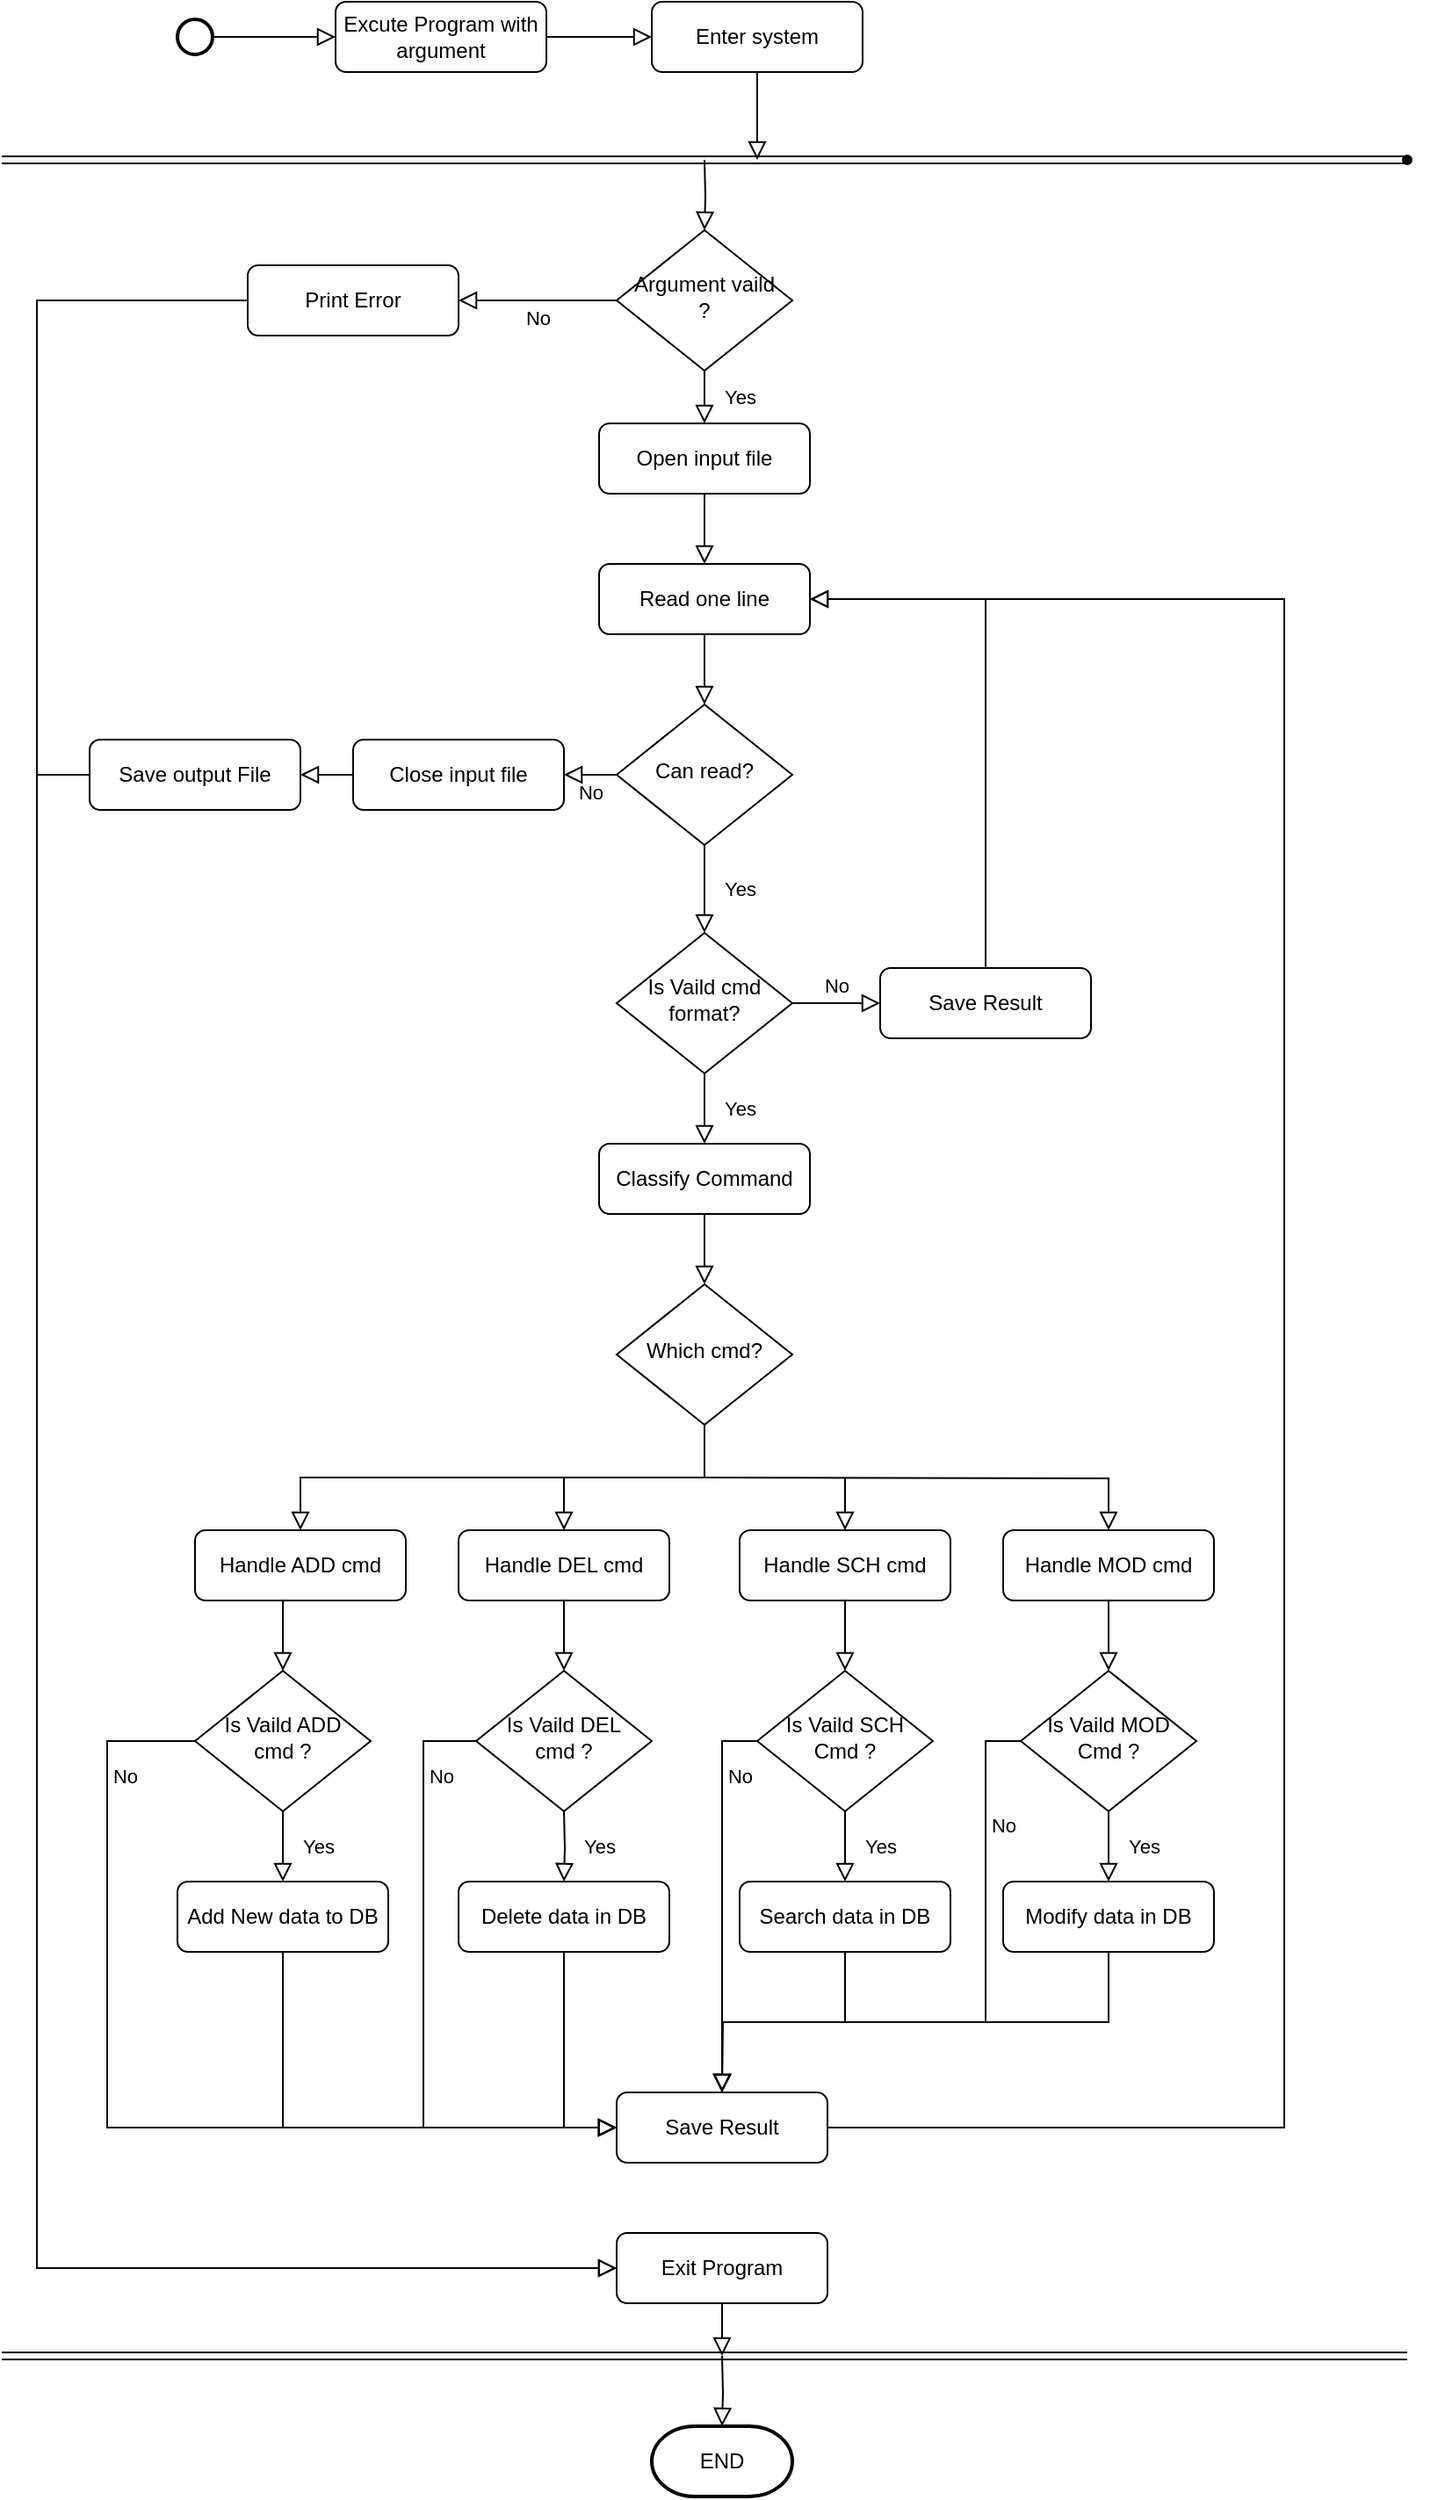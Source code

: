 <mxfile version="17.3.0" type="github">
  <diagram id="C5RBs43oDa-KdzZeNtuy" name="Page-1">
    <mxGraphModel dx="1803" dy="1917" grid="1" gridSize="10" guides="1" tooltips="1" connect="1" arrows="1" fold="1" page="1" pageScale="1" pageWidth="827" pageHeight="1169" math="0" shadow="0">
      <root>
        <mxCell id="WIyWlLk6GJQsqaUBKTNV-0" />
        <mxCell id="WIyWlLk6GJQsqaUBKTNV-1" parent="WIyWlLk6GJQsqaUBKTNV-0" />
        <mxCell id="WIyWlLk6GJQsqaUBKTNV-4" value="Yes" style="rounded=0;html=1;jettySize=auto;orthogonalLoop=1;fontSize=11;endArrow=block;endFill=0;endSize=8;strokeWidth=1;shadow=0;labelBackgroundColor=none;edgeStyle=orthogonalEdgeStyle;" parent="WIyWlLk6GJQsqaUBKTNV-1" source="WIyWlLk6GJQsqaUBKTNV-6" edge="1">
          <mxGeometry y="20" relative="1" as="geometry">
            <mxPoint as="offset" />
            <mxPoint x="240" y="360" as="targetPoint" />
          </mxGeometry>
        </mxCell>
        <mxCell id="WIyWlLk6GJQsqaUBKTNV-5" value="No" style="edgeStyle=orthogonalEdgeStyle;rounded=0;html=1;jettySize=auto;orthogonalLoop=1;fontSize=11;endArrow=block;endFill=0;endSize=8;strokeWidth=1;shadow=0;labelBackgroundColor=none;" parent="WIyWlLk6GJQsqaUBKTNV-1" source="WIyWlLk6GJQsqaUBKTNV-6" target="WIyWlLk6GJQsqaUBKTNV-7" edge="1">
          <mxGeometry y="10" relative="1" as="geometry">
            <mxPoint as="offset" />
          </mxGeometry>
        </mxCell>
        <mxCell id="WIyWlLk6GJQsqaUBKTNV-6" value="Is Vaild cmd format?" style="rhombus;whiteSpace=wrap;html=1;shadow=0;fontFamily=Helvetica;fontSize=12;align=center;strokeWidth=1;spacing=6;spacingTop=-4;" parent="WIyWlLk6GJQsqaUBKTNV-1" vertex="1">
          <mxGeometry x="190" y="240" width="100" height="80" as="geometry" />
        </mxCell>
        <mxCell id="WIyWlLk6GJQsqaUBKTNV-7" value="Save Result" style="rounded=1;whiteSpace=wrap;html=1;fontSize=12;glass=0;strokeWidth=1;shadow=0;" parent="WIyWlLk6GJQsqaUBKTNV-1" vertex="1">
          <mxGeometry x="340" y="260" width="120" height="40" as="geometry" />
        </mxCell>
        <mxCell id="WIyWlLk6GJQsqaUBKTNV-8" value="No" style="rounded=0;html=1;jettySize=auto;orthogonalLoop=1;fontSize=11;endArrow=block;endFill=0;endSize=8;strokeWidth=1;shadow=0;labelBackgroundColor=none;edgeStyle=orthogonalEdgeStyle;exitX=0;exitY=0.5;exitDx=0;exitDy=0;entryX=0.5;entryY=0;entryDx=0;entryDy=0;" parent="WIyWlLk6GJQsqaUBKTNV-1" source="dnEHYlF9RjigWC5uWO8a-21" target="dnEHYlF9RjigWC5uWO8a-64" edge="1">
          <mxGeometry x="-0.636" y="10" relative="1" as="geometry">
            <mxPoint as="offset" />
            <mxPoint x="620" y="1010" as="sourcePoint" />
            <mxPoint x="620" y="1070" as="targetPoint" />
          </mxGeometry>
        </mxCell>
        <mxCell id="dnEHYlF9RjigWC5uWO8a-2" value="Enter system" style="rounded=1;whiteSpace=wrap;html=1;fontSize=12;glass=0;strokeWidth=1;shadow=0;" parent="WIyWlLk6GJQsqaUBKTNV-1" vertex="1">
          <mxGeometry x="210" y="-290" width="120" height="40" as="geometry" />
        </mxCell>
        <mxCell id="dnEHYlF9RjigWC5uWO8a-3" value="" style="rounded=0;html=1;jettySize=auto;orthogonalLoop=1;fontSize=11;endArrow=block;endFill=0;endSize=8;strokeWidth=1;shadow=0;labelBackgroundColor=none;edgeStyle=orthogonalEdgeStyle;exitX=0.5;exitY=1;exitDx=0;exitDy=0;" parent="WIyWlLk6GJQsqaUBKTNV-1" source="dnEHYlF9RjigWC5uWO8a-2" edge="1">
          <mxGeometry relative="1" as="geometry">
            <mxPoint x="20" y="120" as="sourcePoint" />
            <mxPoint x="270" y="-200" as="targetPoint" />
          </mxGeometry>
        </mxCell>
        <mxCell id="dnEHYlF9RjigWC5uWO8a-5" value="" style="shape=link;html=1;rounded=0;" parent="WIyWlLk6GJQsqaUBKTNV-1" target="dnEHYlF9RjigWC5uWO8a-6" edge="1">
          <mxGeometry width="100" relative="1" as="geometry">
            <mxPoint x="-160" y="-200" as="sourcePoint" />
            <mxPoint x="640" y="-200" as="targetPoint" />
          </mxGeometry>
        </mxCell>
        <mxCell id="dnEHYlF9RjigWC5uWO8a-6" value="" style="shape=waypoint;sketch=0;fillStyle=solid;size=6;pointerEvents=1;points=[];fillColor=none;resizable=0;rotatable=0;perimeter=centerPerimeter;snapToPoint=1;" parent="WIyWlLk6GJQsqaUBKTNV-1" vertex="1">
          <mxGeometry x="620" y="-220" width="40" height="40" as="geometry" />
        </mxCell>
        <mxCell id="dnEHYlF9RjigWC5uWO8a-8" value="Excute Program with argument" style="rounded=1;whiteSpace=wrap;html=1;" parent="WIyWlLk6GJQsqaUBKTNV-1" vertex="1">
          <mxGeometry x="30" y="-290" width="120" height="40" as="geometry" />
        </mxCell>
        <mxCell id="dnEHYlF9RjigWC5uWO8a-9" value="" style="rounded=0;html=1;jettySize=auto;orthogonalLoop=1;fontSize=11;endArrow=block;endFill=0;endSize=8;strokeWidth=1;shadow=0;labelBackgroundColor=none;edgeStyle=orthogonalEdgeStyle;exitX=1;exitY=0.5;exitDx=0;exitDy=0;" parent="WIyWlLk6GJQsqaUBKTNV-1" source="dnEHYlF9RjigWC5uWO8a-8" target="dnEHYlF9RjigWC5uWO8a-2" edge="1">
          <mxGeometry relative="1" as="geometry">
            <mxPoint x="20" y="30" as="sourcePoint" />
            <mxPoint x="90" y="-200" as="targetPoint" />
          </mxGeometry>
        </mxCell>
        <mxCell id="dnEHYlF9RjigWC5uWO8a-12" value="" style="strokeWidth=2;html=1;shape=mxgraph.flowchart.start_2;whiteSpace=wrap;" parent="WIyWlLk6GJQsqaUBKTNV-1" vertex="1">
          <mxGeometry x="-60" y="-280" width="20" height="20" as="geometry" />
        </mxCell>
        <mxCell id="dnEHYlF9RjigWC5uWO8a-14" value="" style="rounded=0;html=1;jettySize=auto;orthogonalLoop=1;fontSize=11;endArrow=block;endFill=0;endSize=8;strokeWidth=1;shadow=0;labelBackgroundColor=none;edgeStyle=orthogonalEdgeStyle;exitX=1;exitY=0.5;exitDx=0;exitDy=0;exitPerimeter=0;entryX=0;entryY=0.5;entryDx=0;entryDy=0;" parent="WIyWlLk6GJQsqaUBKTNV-1" source="dnEHYlF9RjigWC5uWO8a-12" target="dnEHYlF9RjigWC5uWO8a-8" edge="1">
          <mxGeometry relative="1" as="geometry">
            <mxPoint x="20" y="30" as="sourcePoint" />
            <mxPoint x="20" y="80" as="targetPoint" />
          </mxGeometry>
        </mxCell>
        <mxCell id="dnEHYlF9RjigWC5uWO8a-20" value="Is Vaild DEL cmd ?" style="rhombus;whiteSpace=wrap;html=1;shadow=0;fontFamily=Helvetica;fontSize=12;align=center;strokeWidth=1;spacing=6;spacingTop=-4;" parent="WIyWlLk6GJQsqaUBKTNV-1" vertex="1">
          <mxGeometry x="110" y="660" width="100" height="80" as="geometry" />
        </mxCell>
        <mxCell id="dnEHYlF9RjigWC5uWO8a-21" value="Is Vaild SCH Cmd ?" style="rhombus;whiteSpace=wrap;html=1;shadow=0;fontFamily=Helvetica;fontSize=12;align=center;strokeWidth=1;spacing=6;spacingTop=-4;" parent="WIyWlLk6GJQsqaUBKTNV-1" vertex="1">
          <mxGeometry x="270" y="660" width="100" height="80" as="geometry" />
        </mxCell>
        <mxCell id="dnEHYlF9RjigWC5uWO8a-22" value="Classify Command" style="rounded=1;whiteSpace=wrap;html=1;fontSize=12;glass=0;strokeWidth=1;shadow=0;" parent="WIyWlLk6GJQsqaUBKTNV-1" vertex="1">
          <mxGeometry x="180" y="360" width="120" height="40" as="geometry" />
        </mxCell>
        <mxCell id="dnEHYlF9RjigWC5uWO8a-23" value="Is Vaild MOD Cmd ?" style="rhombus;whiteSpace=wrap;html=1;shadow=0;fontFamily=Helvetica;fontSize=12;align=center;strokeWidth=1;spacing=6;spacingTop=-4;" parent="WIyWlLk6GJQsqaUBKTNV-1" vertex="1">
          <mxGeometry x="420" y="660" width="100" height="80" as="geometry" />
        </mxCell>
        <mxCell id="dnEHYlF9RjigWC5uWO8a-25" value="Which cmd?" style="rhombus;whiteSpace=wrap;html=1;shadow=0;fontFamily=Helvetica;fontSize=12;align=center;strokeWidth=1;spacing=6;spacingTop=-4;" parent="WIyWlLk6GJQsqaUBKTNV-1" vertex="1">
          <mxGeometry x="190" y="440" width="100" height="80" as="geometry" />
        </mxCell>
        <mxCell id="dnEHYlF9RjigWC5uWO8a-26" value="" style="rounded=0;html=1;jettySize=auto;orthogonalLoop=1;fontSize=11;endArrow=block;endFill=0;endSize=8;strokeWidth=1;shadow=0;labelBackgroundColor=none;edgeStyle=orthogonalEdgeStyle;exitX=0.5;exitY=1;exitDx=0;exitDy=0;entryX=0.5;entryY=0;entryDx=0;entryDy=0;" parent="WIyWlLk6GJQsqaUBKTNV-1" source="dnEHYlF9RjigWC5uWO8a-22" target="dnEHYlF9RjigWC5uWO8a-25" edge="1">
          <mxGeometry relative="1" as="geometry">
            <mxPoint x="250" y="200" as="sourcePoint" />
            <mxPoint x="250" y="250" as="targetPoint" />
          </mxGeometry>
        </mxCell>
        <mxCell id="dnEHYlF9RjigWC5uWO8a-27" value="Handle ADD cmd" style="rounded=1;whiteSpace=wrap;html=1;fontSize=12;glass=0;strokeWidth=1;shadow=0;" parent="WIyWlLk6GJQsqaUBKTNV-1" vertex="1">
          <mxGeometry x="-50" y="580" width="120" height="40" as="geometry" />
        </mxCell>
        <mxCell id="dnEHYlF9RjigWC5uWO8a-28" value="Handle DEL cmd" style="rounded=1;whiteSpace=wrap;html=1;fontSize=12;glass=0;strokeWidth=1;shadow=0;" parent="WIyWlLk6GJQsqaUBKTNV-1" vertex="1">
          <mxGeometry x="100" y="580" width="120" height="40" as="geometry" />
        </mxCell>
        <mxCell id="dnEHYlF9RjigWC5uWO8a-29" value="Handle SCH cmd" style="rounded=1;whiteSpace=wrap;html=1;fontSize=12;glass=0;strokeWidth=1;shadow=0;" parent="WIyWlLk6GJQsqaUBKTNV-1" vertex="1">
          <mxGeometry x="260" y="580" width="120" height="40" as="geometry" />
        </mxCell>
        <mxCell id="dnEHYlF9RjigWC5uWO8a-30" value="Handle MOD cmd" style="rounded=1;whiteSpace=wrap;html=1;fontSize=12;glass=0;strokeWidth=1;shadow=0;" parent="WIyWlLk6GJQsqaUBKTNV-1" vertex="1">
          <mxGeometry x="410" y="580" width="120" height="40" as="geometry" />
        </mxCell>
        <mxCell id="dnEHYlF9RjigWC5uWO8a-32" value="" style="rounded=0;html=1;jettySize=auto;orthogonalLoop=1;fontSize=11;endArrow=block;endFill=0;endSize=8;strokeWidth=1;shadow=0;labelBackgroundColor=none;edgeStyle=orthogonalEdgeStyle;entryX=0.5;entryY=0;entryDx=0;entryDy=0;exitX=0.5;exitY=1;exitDx=0;exitDy=0;" parent="WIyWlLk6GJQsqaUBKTNV-1" source="dnEHYlF9RjigWC5uWO8a-25" target="dnEHYlF9RjigWC5uWO8a-27" edge="1">
          <mxGeometry relative="1" as="geometry">
            <mxPoint x="240" y="540" as="sourcePoint" />
            <mxPoint x="250" y="450" as="targetPoint" />
          </mxGeometry>
        </mxCell>
        <mxCell id="dnEHYlF9RjigWC5uWO8a-33" value="" style="rounded=0;html=1;jettySize=auto;orthogonalLoop=1;fontSize=11;endArrow=block;endFill=0;endSize=8;strokeWidth=1;shadow=0;labelBackgroundColor=none;edgeStyle=orthogonalEdgeStyle;entryX=0.5;entryY=0;entryDx=0;entryDy=0;" parent="WIyWlLk6GJQsqaUBKTNV-1" target="dnEHYlF9RjigWC5uWO8a-28" edge="1">
          <mxGeometry relative="1" as="geometry">
            <mxPoint x="160" y="550" as="sourcePoint" />
            <mxPoint x="250" y="450" as="targetPoint" />
          </mxGeometry>
        </mxCell>
        <mxCell id="dnEHYlF9RjigWC5uWO8a-34" value="" style="rounded=0;html=1;jettySize=auto;orthogonalLoop=1;fontSize=11;endArrow=block;endFill=0;endSize=8;strokeWidth=1;shadow=0;labelBackgroundColor=none;edgeStyle=orthogonalEdgeStyle;entryX=0.5;entryY=0;entryDx=0;entryDy=0;" parent="WIyWlLk6GJQsqaUBKTNV-1" target="dnEHYlF9RjigWC5uWO8a-30" edge="1">
          <mxGeometry relative="1" as="geometry">
            <mxPoint x="240" y="550" as="sourcePoint" />
            <mxPoint x="480" y="520" as="targetPoint" />
          </mxGeometry>
        </mxCell>
        <mxCell id="dnEHYlF9RjigWC5uWO8a-35" value="" style="rounded=0;html=1;jettySize=auto;orthogonalLoop=1;fontSize=11;endArrow=block;endFill=0;endSize=8;strokeWidth=1;shadow=0;labelBackgroundColor=none;edgeStyle=orthogonalEdgeStyle;entryX=0.5;entryY=0;entryDx=0;entryDy=0;" parent="WIyWlLk6GJQsqaUBKTNV-1" target="dnEHYlF9RjigWC5uWO8a-29" edge="1">
          <mxGeometry relative="1" as="geometry">
            <mxPoint x="320" y="550" as="sourcePoint" />
            <mxPoint x="250" y="450" as="targetPoint" />
          </mxGeometry>
        </mxCell>
        <mxCell id="dnEHYlF9RjigWC5uWO8a-36" value="Add New data to DB" style="rounded=1;whiteSpace=wrap;html=1;fontSize=12;glass=0;strokeWidth=1;shadow=0;" parent="WIyWlLk6GJQsqaUBKTNV-1" vertex="1">
          <mxGeometry x="-60" y="780" width="120" height="40" as="geometry" />
        </mxCell>
        <mxCell id="dnEHYlF9RjigWC5uWO8a-38" value="Is Vaild ADD cmd ?" style="rhombus;whiteSpace=wrap;html=1;shadow=0;fontFamily=Helvetica;fontSize=12;align=center;strokeWidth=1;spacing=6;spacingTop=-4;" parent="WIyWlLk6GJQsqaUBKTNV-1" vertex="1">
          <mxGeometry x="-50" y="660" width="100" height="80" as="geometry" />
        </mxCell>
        <mxCell id="dnEHYlF9RjigWC5uWO8a-39" value="Yes" style="rounded=0;html=1;jettySize=auto;orthogonalLoop=1;fontSize=11;endArrow=block;endFill=0;endSize=8;strokeWidth=1;shadow=0;labelBackgroundColor=none;edgeStyle=orthogonalEdgeStyle;exitX=0.5;exitY=1;exitDx=0;exitDy=0;entryX=0.5;entryY=0;entryDx=0;entryDy=0;" parent="WIyWlLk6GJQsqaUBKTNV-1" source="dnEHYlF9RjigWC5uWO8a-38" target="dnEHYlF9RjigWC5uWO8a-36" edge="1">
          <mxGeometry y="20" relative="1" as="geometry">
            <mxPoint as="offset" />
            <mxPoint x="250" y="330" as="sourcePoint" />
            <mxPoint y="770" as="targetPoint" />
          </mxGeometry>
        </mxCell>
        <mxCell id="dnEHYlF9RjigWC5uWO8a-42" value="Argument vaild ?" style="rhombus;whiteSpace=wrap;html=1;shadow=0;fontFamily=Helvetica;fontSize=12;align=center;strokeWidth=1;spacing=6;spacingTop=-4;" parent="WIyWlLk6GJQsqaUBKTNV-1" vertex="1">
          <mxGeometry x="190" y="-160" width="100" height="80" as="geometry" />
        </mxCell>
        <mxCell id="dnEHYlF9RjigWC5uWO8a-43" value="" style="shape=link;html=1;rounded=0;" parent="WIyWlLk6GJQsqaUBKTNV-1" edge="1">
          <mxGeometry width="100" relative="1" as="geometry">
            <mxPoint x="-160" y="1050" as="sourcePoint" />
            <mxPoint x="640" y="1050" as="targetPoint" />
          </mxGeometry>
        </mxCell>
        <mxCell id="dnEHYlF9RjigWC5uWO8a-44" value="Exit Program" style="rounded=1;whiteSpace=wrap;html=1;fontSize=12;glass=0;strokeWidth=1;shadow=0;" parent="WIyWlLk6GJQsqaUBKTNV-1" vertex="1">
          <mxGeometry x="190" y="980" width="120" height="40" as="geometry" />
        </mxCell>
        <mxCell id="dnEHYlF9RjigWC5uWO8a-45" value="END" style="strokeWidth=2;html=1;shape=mxgraph.flowchart.terminator;whiteSpace=wrap;" parent="WIyWlLk6GJQsqaUBKTNV-1" vertex="1">
          <mxGeometry x="210" y="1090" width="80" height="40" as="geometry" />
        </mxCell>
        <mxCell id="dnEHYlF9RjigWC5uWO8a-46" value="Print Error" style="rounded=1;whiteSpace=wrap;html=1;fontSize=12;glass=0;strokeWidth=1;shadow=0;" parent="WIyWlLk6GJQsqaUBKTNV-1" vertex="1">
          <mxGeometry x="-20" y="-140" width="120" height="40" as="geometry" />
        </mxCell>
        <mxCell id="dnEHYlF9RjigWC5uWO8a-47" value="" style="rounded=0;html=1;jettySize=auto;orthogonalLoop=1;fontSize=11;endArrow=block;endFill=0;endSize=8;strokeWidth=1;shadow=0;labelBackgroundColor=none;edgeStyle=orthogonalEdgeStyle;entryX=0.5;entryY=0;entryDx=0;entryDy=0;" parent="WIyWlLk6GJQsqaUBKTNV-1" target="dnEHYlF9RjigWC5uWO8a-42" edge="1">
          <mxGeometry relative="1" as="geometry">
            <mxPoint x="240" y="-200" as="sourcePoint" />
            <mxPoint x="250" y="130" as="targetPoint" />
          </mxGeometry>
        </mxCell>
        <mxCell id="dnEHYlF9RjigWC5uWO8a-48" value="No" style="edgeStyle=orthogonalEdgeStyle;rounded=0;html=1;jettySize=auto;orthogonalLoop=1;fontSize=11;endArrow=block;endFill=0;endSize=8;strokeWidth=1;shadow=0;labelBackgroundColor=none;exitX=0;exitY=0.5;exitDx=0;exitDy=0;entryX=1;entryY=0.5;entryDx=0;entryDy=0;" parent="WIyWlLk6GJQsqaUBKTNV-1" source="dnEHYlF9RjigWC5uWO8a-42" target="dnEHYlF9RjigWC5uWO8a-46" edge="1">
          <mxGeometry y="10" relative="1" as="geometry">
            <mxPoint as="offset" />
            <mxPoint x="300" y="260" as="sourcePoint" />
            <mxPoint x="350" y="260" as="targetPoint" />
          </mxGeometry>
        </mxCell>
        <mxCell id="dnEHYlF9RjigWC5uWO8a-49" value="Open input file" style="rounded=1;whiteSpace=wrap;html=1;fontSize=12;glass=0;strokeWidth=1;shadow=0;" parent="WIyWlLk6GJQsqaUBKTNV-1" vertex="1">
          <mxGeometry x="180" y="-50" width="120" height="40" as="geometry" />
        </mxCell>
        <mxCell id="dnEHYlF9RjigWC5uWO8a-51" value="Yes" style="rounded=0;html=1;jettySize=auto;orthogonalLoop=1;fontSize=11;endArrow=block;endFill=0;endSize=8;strokeWidth=1;shadow=0;labelBackgroundColor=none;edgeStyle=orthogonalEdgeStyle;entryX=0.5;entryY=0;entryDx=0;entryDy=0;exitX=0.5;exitY=1;exitDx=0;exitDy=0;" parent="WIyWlLk6GJQsqaUBKTNV-1" source="dnEHYlF9RjigWC5uWO8a-42" target="dnEHYlF9RjigWC5uWO8a-49" edge="1">
          <mxGeometry y="20" relative="1" as="geometry">
            <mxPoint as="offset" />
            <mxPoint x="250" y="300" as="sourcePoint" />
            <mxPoint x="250" y="340" as="targetPoint" />
          </mxGeometry>
        </mxCell>
        <mxCell id="dnEHYlF9RjigWC5uWO8a-52" value="Can read?" style="rhombus;whiteSpace=wrap;html=1;shadow=0;fontFamily=Helvetica;fontSize=12;align=center;strokeWidth=1;spacing=6;spacingTop=-4;" parent="WIyWlLk6GJQsqaUBKTNV-1" vertex="1">
          <mxGeometry x="190" y="110" width="100" height="80" as="geometry" />
        </mxCell>
        <mxCell id="dnEHYlF9RjigWC5uWO8a-54" value="Read one line" style="rounded=1;whiteSpace=wrap;html=1;fontSize=12;glass=0;strokeWidth=1;shadow=0;" parent="WIyWlLk6GJQsqaUBKTNV-1" vertex="1">
          <mxGeometry x="180" y="30" width="120" height="40" as="geometry" />
        </mxCell>
        <mxCell id="dnEHYlF9RjigWC5uWO8a-55" value="" style="rounded=0;html=1;jettySize=auto;orthogonalLoop=1;fontSize=11;endArrow=block;endFill=0;endSize=8;strokeWidth=1;shadow=0;labelBackgroundColor=none;edgeStyle=orthogonalEdgeStyle;exitX=0.5;exitY=1;exitDx=0;exitDy=0;" parent="WIyWlLk6GJQsqaUBKTNV-1" source="dnEHYlF9RjigWC5uWO8a-49" edge="1">
          <mxGeometry relative="1" as="geometry">
            <mxPoint x="250" y="260" as="sourcePoint" />
            <mxPoint x="240" y="30" as="targetPoint" />
          </mxGeometry>
        </mxCell>
        <mxCell id="dnEHYlF9RjigWC5uWO8a-56" value="Save output File" style="rounded=1;whiteSpace=wrap;html=1;fontSize=12;glass=0;strokeWidth=1;shadow=0;" parent="WIyWlLk6GJQsqaUBKTNV-1" vertex="1">
          <mxGeometry x="-110" y="130" width="120" height="40" as="geometry" />
        </mxCell>
        <mxCell id="dnEHYlF9RjigWC5uWO8a-58" value="" style="rounded=0;html=1;jettySize=auto;orthogonalLoop=1;fontSize=11;endArrow=block;endFill=0;endSize=8;strokeWidth=1;shadow=0;labelBackgroundColor=none;edgeStyle=orthogonalEdgeStyle;exitX=0.5;exitY=1;exitDx=0;exitDy=0;entryX=0.5;entryY=0;entryDx=0;entryDy=0;" parent="WIyWlLk6GJQsqaUBKTNV-1" source="dnEHYlF9RjigWC5uWO8a-54" target="dnEHYlF9RjigWC5uWO8a-52" edge="1">
          <mxGeometry relative="1" as="geometry">
            <mxPoint x="250" as="sourcePoint" />
            <mxPoint x="250" y="40" as="targetPoint" />
          </mxGeometry>
        </mxCell>
        <mxCell id="dnEHYlF9RjigWC5uWO8a-59" value="Yes" style="rounded=0;html=1;jettySize=auto;orthogonalLoop=1;fontSize=11;endArrow=block;endFill=0;endSize=8;strokeWidth=1;shadow=0;labelBackgroundColor=none;edgeStyle=orthogonalEdgeStyle;exitX=0.5;exitY=1;exitDx=0;exitDy=0;" parent="WIyWlLk6GJQsqaUBKTNV-1" source="dnEHYlF9RjigWC5uWO8a-52" edge="1">
          <mxGeometry y="20" relative="1" as="geometry">
            <mxPoint as="offset" />
            <mxPoint x="250" y="330" as="sourcePoint" />
            <mxPoint x="240" y="240" as="targetPoint" />
          </mxGeometry>
        </mxCell>
        <mxCell id="dnEHYlF9RjigWC5uWO8a-61" value="" style="rounded=0;html=1;jettySize=auto;orthogonalLoop=1;fontSize=11;endArrow=block;endFill=0;endSize=8;strokeWidth=1;shadow=0;labelBackgroundColor=none;edgeStyle=orthogonalEdgeStyle;exitX=0.5;exitY=1;exitDx=0;exitDy=0;entryX=0;entryY=0.5;entryDx=0;entryDy=0;" parent="WIyWlLk6GJQsqaUBKTNV-1" source="dnEHYlF9RjigWC5uWO8a-36" target="dnEHYlF9RjigWC5uWO8a-64" edge="1">
          <mxGeometry relative="1" as="geometry">
            <mxPoint x="250" y="410" as="sourcePoint" />
            <mxPoint y="920" as="targetPoint" />
          </mxGeometry>
        </mxCell>
        <mxCell id="dnEHYlF9RjigWC5uWO8a-62" value="Delete data in DB" style="rounded=1;whiteSpace=wrap;html=1;fontSize=12;glass=0;strokeWidth=1;shadow=0;" parent="WIyWlLk6GJQsqaUBKTNV-1" vertex="1">
          <mxGeometry x="100" y="780" width="120" height="40" as="geometry" />
        </mxCell>
        <mxCell id="dnEHYlF9RjigWC5uWO8a-63" value="Yes" style="rounded=0;html=1;jettySize=auto;orthogonalLoop=1;fontSize=11;endArrow=block;endFill=0;endSize=8;strokeWidth=1;shadow=0;labelBackgroundColor=none;edgeStyle=orthogonalEdgeStyle;exitX=0.5;exitY=1;exitDx=0;exitDy=0;entryX=0.5;entryY=0;entryDx=0;entryDy=0;" parent="WIyWlLk6GJQsqaUBKTNV-1" target="dnEHYlF9RjigWC5uWO8a-62" edge="1">
          <mxGeometry y="20" relative="1" as="geometry">
            <mxPoint as="offset" />
            <mxPoint x="160" y="740" as="sourcePoint" />
            <mxPoint x="160" y="770" as="targetPoint" />
          </mxGeometry>
        </mxCell>
        <mxCell id="dnEHYlF9RjigWC5uWO8a-64" value="Save Result" style="rounded=1;whiteSpace=wrap;html=1;fontSize=12;glass=0;strokeWidth=1;shadow=0;" parent="WIyWlLk6GJQsqaUBKTNV-1" vertex="1">
          <mxGeometry x="190" y="900" width="120" height="40" as="geometry" />
        </mxCell>
        <mxCell id="dnEHYlF9RjigWC5uWO8a-65" value="" style="rounded=0;html=1;jettySize=auto;orthogonalLoop=1;fontSize=11;endArrow=block;endFill=0;endSize=8;strokeWidth=1;shadow=0;labelBackgroundColor=none;edgeStyle=orthogonalEdgeStyle;exitX=0.5;exitY=1;exitDx=0;exitDy=0;" parent="WIyWlLk6GJQsqaUBKTNV-1" source="dnEHYlF9RjigWC5uWO8a-62" edge="1">
          <mxGeometry relative="1" as="geometry">
            <mxPoint x="410" y="410" as="sourcePoint" />
            <mxPoint x="190" y="920" as="targetPoint" />
            <Array as="points">
              <mxPoint x="160" y="920" />
            </Array>
          </mxGeometry>
        </mxCell>
        <mxCell id="dnEHYlF9RjigWC5uWO8a-66" value="" style="rounded=0;html=1;jettySize=auto;orthogonalLoop=1;fontSize=11;endArrow=block;endFill=0;endSize=8;strokeWidth=1;shadow=0;labelBackgroundColor=none;edgeStyle=orthogonalEdgeStyle;exitX=0.417;exitY=1;exitDx=0;exitDy=0;entryX=0.5;entryY=0;entryDx=0;entryDy=0;exitPerimeter=0;" parent="WIyWlLk6GJQsqaUBKTNV-1" source="dnEHYlF9RjigWC5uWO8a-27" target="dnEHYlF9RjigWC5uWO8a-38" edge="1">
          <mxGeometry relative="1" as="geometry">
            <mxPoint x="250" y="410" as="sourcePoint" />
            <mxPoint x="250" y="450" as="targetPoint" />
          </mxGeometry>
        </mxCell>
        <mxCell id="dnEHYlF9RjigWC5uWO8a-67" value="" style="rounded=0;html=1;jettySize=auto;orthogonalLoop=1;fontSize=11;endArrow=block;endFill=0;endSize=8;strokeWidth=1;shadow=0;labelBackgroundColor=none;edgeStyle=orthogonalEdgeStyle;exitX=0.5;exitY=1;exitDx=0;exitDy=0;entryX=0.5;entryY=0;entryDx=0;entryDy=0;" parent="WIyWlLk6GJQsqaUBKTNV-1" source="dnEHYlF9RjigWC5uWO8a-28" target="dnEHYlF9RjigWC5uWO8a-20" edge="1">
          <mxGeometry relative="1" as="geometry">
            <mxPoint x="10.04" y="630" as="sourcePoint" />
            <mxPoint x="10" y="670" as="targetPoint" />
          </mxGeometry>
        </mxCell>
        <mxCell id="dnEHYlF9RjigWC5uWO8a-69" value="Search data in DB" style="rounded=1;whiteSpace=wrap;html=1;fontSize=12;glass=0;strokeWidth=1;shadow=0;" parent="WIyWlLk6GJQsqaUBKTNV-1" vertex="1">
          <mxGeometry x="260" y="780" width="120" height="40" as="geometry" />
        </mxCell>
        <mxCell id="dnEHYlF9RjigWC5uWO8a-71" value="Modify data in DB" style="rounded=1;whiteSpace=wrap;html=1;fontSize=12;glass=0;strokeWidth=1;shadow=0;" parent="WIyWlLk6GJQsqaUBKTNV-1" vertex="1">
          <mxGeometry x="410" y="780" width="120" height="40" as="geometry" />
        </mxCell>
        <mxCell id="dnEHYlF9RjigWC5uWO8a-72" value="" style="rounded=0;html=1;jettySize=auto;orthogonalLoop=1;fontSize=11;endArrow=block;endFill=0;endSize=8;strokeWidth=1;shadow=0;labelBackgroundColor=none;edgeStyle=orthogonalEdgeStyle;exitX=0.5;exitY=1;exitDx=0;exitDy=0;entryX=0.5;entryY=0;entryDx=0;entryDy=0;" parent="WIyWlLk6GJQsqaUBKTNV-1" source="dnEHYlF9RjigWC5uWO8a-29" target="dnEHYlF9RjigWC5uWO8a-21" edge="1">
          <mxGeometry relative="1" as="geometry">
            <mxPoint x="170" y="630" as="sourcePoint" />
            <mxPoint x="170" y="670" as="targetPoint" />
          </mxGeometry>
        </mxCell>
        <mxCell id="dnEHYlF9RjigWC5uWO8a-73" value="" style="rounded=0;html=1;jettySize=auto;orthogonalLoop=1;fontSize=11;endArrow=block;endFill=0;endSize=8;strokeWidth=1;shadow=0;labelBackgroundColor=none;edgeStyle=orthogonalEdgeStyle;exitX=0.5;exitY=1;exitDx=0;exitDy=0;entryX=0.5;entryY=0;entryDx=0;entryDy=0;" parent="WIyWlLk6GJQsqaUBKTNV-1" source="dnEHYlF9RjigWC5uWO8a-30" target="dnEHYlF9RjigWC5uWO8a-23" edge="1">
          <mxGeometry relative="1" as="geometry">
            <mxPoint x="330" y="630" as="sourcePoint" />
            <mxPoint x="330" y="670" as="targetPoint" />
          </mxGeometry>
        </mxCell>
        <mxCell id="dnEHYlF9RjigWC5uWO8a-74" value="Yes" style="rounded=0;html=1;jettySize=auto;orthogonalLoop=1;fontSize=11;endArrow=block;endFill=0;endSize=8;strokeWidth=1;shadow=0;labelBackgroundColor=none;edgeStyle=orthogonalEdgeStyle;exitX=0.5;exitY=1;exitDx=0;exitDy=0;entryX=0.5;entryY=0;entryDx=0;entryDy=0;" parent="WIyWlLk6GJQsqaUBKTNV-1" source="dnEHYlF9RjigWC5uWO8a-21" target="dnEHYlF9RjigWC5uWO8a-69" edge="1">
          <mxGeometry y="20" relative="1" as="geometry">
            <mxPoint as="offset" />
            <mxPoint x="10" y="750" as="sourcePoint" />
            <mxPoint x="10" y="790" as="targetPoint" />
          </mxGeometry>
        </mxCell>
        <mxCell id="dnEHYlF9RjigWC5uWO8a-75" value="Yes" style="rounded=0;html=1;jettySize=auto;orthogonalLoop=1;fontSize=11;endArrow=block;endFill=0;endSize=8;strokeWidth=1;shadow=0;labelBackgroundColor=none;edgeStyle=orthogonalEdgeStyle;exitX=0.5;exitY=1;exitDx=0;exitDy=0;" parent="WIyWlLk6GJQsqaUBKTNV-1" source="dnEHYlF9RjigWC5uWO8a-23" target="dnEHYlF9RjigWC5uWO8a-71" edge="1">
          <mxGeometry y="20" relative="1" as="geometry">
            <mxPoint as="offset" />
            <mxPoint x="330" y="750" as="sourcePoint" />
            <mxPoint x="330" y="790" as="targetPoint" />
          </mxGeometry>
        </mxCell>
        <mxCell id="dnEHYlF9RjigWC5uWO8a-76" value="No" style="edgeStyle=orthogonalEdgeStyle;rounded=0;html=1;jettySize=auto;orthogonalLoop=1;fontSize=11;endArrow=block;endFill=0;endSize=8;strokeWidth=1;shadow=0;labelBackgroundColor=none;exitX=0;exitY=0.5;exitDx=0;exitDy=0;" parent="WIyWlLk6GJQsqaUBKTNV-1" source="dnEHYlF9RjigWC5uWO8a-38" edge="1">
          <mxGeometry x="-0.75" y="10" relative="1" as="geometry">
            <mxPoint as="offset" />
            <mxPoint x="300" y="290" as="sourcePoint" />
            <mxPoint x="190" y="920" as="targetPoint" />
            <Array as="points">
              <mxPoint x="-100" y="700" />
              <mxPoint x="-100" y="920" />
            </Array>
          </mxGeometry>
        </mxCell>
        <mxCell id="dnEHYlF9RjigWC5uWO8a-77" value="No" style="edgeStyle=orthogonalEdgeStyle;rounded=0;html=1;jettySize=auto;orthogonalLoop=1;fontSize=11;endArrow=block;endFill=0;endSize=8;strokeWidth=1;shadow=0;labelBackgroundColor=none;exitX=0;exitY=0.5;exitDx=0;exitDy=0;entryX=0;entryY=0.5;entryDx=0;entryDy=0;" parent="WIyWlLk6GJQsqaUBKTNV-1" source="dnEHYlF9RjigWC5uWO8a-20" target="dnEHYlF9RjigWC5uWO8a-64" edge="1">
          <mxGeometry x="-0.722" y="10" relative="1" as="geometry">
            <mxPoint as="offset" />
            <mxPoint x="-40" y="710" as="sourcePoint" />
            <mxPoint x="200" y="930" as="targetPoint" />
            <Array as="points">
              <mxPoint x="80" y="700" />
              <mxPoint x="80" y="920" />
            </Array>
          </mxGeometry>
        </mxCell>
        <mxCell id="dnEHYlF9RjigWC5uWO8a-80" value="" style="rounded=0;html=1;jettySize=auto;orthogonalLoop=1;fontSize=11;endArrow=block;endFill=0;endSize=8;strokeWidth=1;shadow=0;labelBackgroundColor=none;edgeStyle=orthogonalEdgeStyle;exitX=0.5;exitY=1;exitDx=0;exitDy=0;" parent="WIyWlLk6GJQsqaUBKTNV-1" source="dnEHYlF9RjigWC5uWO8a-69" edge="1">
          <mxGeometry relative="1" as="geometry">
            <mxPoint x="250" y="410" as="sourcePoint" />
            <mxPoint x="250" y="900" as="targetPoint" />
          </mxGeometry>
        </mxCell>
        <mxCell id="dnEHYlF9RjigWC5uWO8a-81" value="" style="rounded=0;html=1;jettySize=auto;orthogonalLoop=1;fontSize=11;endArrow=block;endFill=0;endSize=8;strokeWidth=1;shadow=0;labelBackgroundColor=none;edgeStyle=orthogonalEdgeStyle;exitX=0.5;exitY=1;exitDx=0;exitDy=0;" parent="WIyWlLk6GJQsqaUBKTNV-1" source="dnEHYlF9RjigWC5uWO8a-71" edge="1">
          <mxGeometry relative="1" as="geometry">
            <mxPoint x="330" y="830" as="sourcePoint" />
            <mxPoint x="250" y="900" as="targetPoint" />
            <Array as="points">
              <mxPoint x="470" y="860" />
              <mxPoint x="250" y="860" />
            </Array>
          </mxGeometry>
        </mxCell>
        <mxCell id="dnEHYlF9RjigWC5uWO8a-82" value="" style="rounded=0;html=1;jettySize=auto;orthogonalLoop=1;fontSize=11;endArrow=block;endFill=0;endSize=8;strokeWidth=1;shadow=0;labelBackgroundColor=none;edgeStyle=orthogonalEdgeStyle;exitX=1;exitY=0.5;exitDx=0;exitDy=0;entryX=1;entryY=0.5;entryDx=0;entryDy=0;" parent="WIyWlLk6GJQsqaUBKTNV-1" source="dnEHYlF9RjigWC5uWO8a-64" target="dnEHYlF9RjigWC5uWO8a-54" edge="1">
          <mxGeometry relative="1" as="geometry">
            <mxPoint x="10.04" y="630" as="sourcePoint" />
            <mxPoint x="600" y="50" as="targetPoint" />
            <Array as="points">
              <mxPoint x="570" y="920" />
              <mxPoint x="570" y="50" />
            </Array>
          </mxGeometry>
        </mxCell>
        <mxCell id="dnEHYlF9RjigWC5uWO8a-84" value="" style="rounded=0;html=1;jettySize=auto;orthogonalLoop=1;fontSize=11;endArrow=block;endFill=0;endSize=8;strokeWidth=1;shadow=0;labelBackgroundColor=none;edgeStyle=orthogonalEdgeStyle;exitX=0;exitY=0.5;exitDx=0;exitDy=0;entryX=0;entryY=0.5;entryDx=0;entryDy=0;" parent="WIyWlLk6GJQsqaUBKTNV-1" source="dnEHYlF9RjigWC5uWO8a-56" target="dnEHYlF9RjigWC5uWO8a-44" edge="1">
          <mxGeometry relative="1" as="geometry">
            <mxPoint x="250" y="80" as="sourcePoint" />
            <mxPoint x="-160" y="1081" as="targetPoint" />
            <Array as="points">
              <mxPoint x="-140" y="150" />
              <mxPoint x="-140" y="1000" />
            </Array>
          </mxGeometry>
        </mxCell>
        <mxCell id="dnEHYlF9RjigWC5uWO8a-87" value="" style="rounded=0;html=1;jettySize=auto;orthogonalLoop=1;fontSize=11;endArrow=block;endFill=0;endSize=8;strokeWidth=1;shadow=0;labelBackgroundColor=none;edgeStyle=orthogonalEdgeStyle;exitX=0.5;exitY=1;exitDx=0;exitDy=0;" parent="WIyWlLk6GJQsqaUBKTNV-1" source="dnEHYlF9RjigWC5uWO8a-44" edge="1">
          <mxGeometry relative="1" as="geometry">
            <mxPoint x="260" y="950" as="sourcePoint" />
            <mxPoint x="250" y="1050" as="targetPoint" />
          </mxGeometry>
        </mxCell>
        <mxCell id="dnEHYlF9RjigWC5uWO8a-88" value="" style="rounded=0;html=1;jettySize=auto;orthogonalLoop=1;fontSize=11;endArrow=block;endFill=0;endSize=8;strokeWidth=1;shadow=0;labelBackgroundColor=none;edgeStyle=orthogonalEdgeStyle;entryX=0.5;entryY=0;entryDx=0;entryDy=0;entryPerimeter=0;" parent="WIyWlLk6GJQsqaUBKTNV-1" target="dnEHYlF9RjigWC5uWO8a-45" edge="1">
          <mxGeometry relative="1" as="geometry">
            <mxPoint x="250" y="1050" as="sourcePoint" />
            <mxPoint x="260" y="1060" as="targetPoint" />
          </mxGeometry>
        </mxCell>
        <mxCell id="dnEHYlF9RjigWC5uWO8a-90" value="" style="rounded=0;html=1;jettySize=auto;orthogonalLoop=1;fontSize=11;endArrow=block;endFill=0;endSize=8;strokeWidth=1;shadow=0;labelBackgroundColor=none;edgeStyle=orthogonalEdgeStyle;exitX=0;exitY=0.5;exitDx=0;exitDy=0;" parent="WIyWlLk6GJQsqaUBKTNV-1" source="dnEHYlF9RjigWC5uWO8a-46" edge="1">
          <mxGeometry relative="1" as="geometry">
            <mxPoint x="-90" y="160" as="sourcePoint" />
            <mxPoint x="190" y="1000" as="targetPoint" />
            <Array as="points">
              <mxPoint x="-140" y="-120" />
              <mxPoint x="-140" y="1000" />
            </Array>
          </mxGeometry>
        </mxCell>
        <mxCell id="dnEHYlF9RjigWC5uWO8a-91" value="No" style="edgeStyle=orthogonalEdgeStyle;rounded=0;html=1;jettySize=auto;orthogonalLoop=1;fontSize=11;endArrow=block;endFill=0;endSize=8;strokeWidth=1;shadow=0;labelBackgroundColor=none;exitX=0;exitY=0.5;exitDx=0;exitDy=0;entryX=1;entryY=0.5;entryDx=0;entryDy=0;" parent="WIyWlLk6GJQsqaUBKTNV-1" source="dnEHYlF9RjigWC5uWO8a-52" target="dnEHYlF9RjigWC5uWO8a-92" edge="1">
          <mxGeometry y="10" relative="1" as="geometry">
            <mxPoint as="offset" />
            <mxPoint x="300" y="290" as="sourcePoint" />
            <mxPoint x="410" y="130" as="targetPoint" />
          </mxGeometry>
        </mxCell>
        <mxCell id="dnEHYlF9RjigWC5uWO8a-92" value="Close input file" style="rounded=1;whiteSpace=wrap;html=1;fontSize=12;glass=0;strokeWidth=1;shadow=0;" parent="WIyWlLk6GJQsqaUBKTNV-1" vertex="1">
          <mxGeometry x="40" y="130" width="120" height="40" as="geometry" />
        </mxCell>
        <mxCell id="dnEHYlF9RjigWC5uWO8a-93" value="" style="rounded=0;html=1;jettySize=auto;orthogonalLoop=1;fontSize=11;endArrow=block;endFill=0;endSize=8;strokeWidth=1;shadow=0;labelBackgroundColor=none;edgeStyle=orthogonalEdgeStyle;exitX=0;exitY=0.5;exitDx=0;exitDy=0;" parent="WIyWlLk6GJQsqaUBKTNV-1" source="dnEHYlF9RjigWC5uWO8a-92" edge="1">
          <mxGeometry relative="1" as="geometry">
            <mxPoint x="250" y="410" as="sourcePoint" />
            <mxPoint x="10" y="150" as="targetPoint" />
          </mxGeometry>
        </mxCell>
        <mxCell id="dnEHYlF9RjigWC5uWO8a-94" value="" style="rounded=0;html=1;jettySize=auto;orthogonalLoop=1;fontSize=11;endArrow=block;endFill=0;endSize=8;strokeWidth=1;shadow=0;labelBackgroundColor=none;edgeStyle=orthogonalEdgeStyle;exitX=0.5;exitY=0;exitDx=0;exitDy=0;" parent="WIyWlLk6GJQsqaUBKTNV-1" source="WIyWlLk6GJQsqaUBKTNV-7" edge="1">
          <mxGeometry relative="1" as="geometry">
            <mxPoint x="250" as="sourcePoint" />
            <mxPoint x="300" y="50" as="targetPoint" />
            <Array as="points">
              <mxPoint x="400" y="50" />
            </Array>
          </mxGeometry>
        </mxCell>
        <mxCell id="gKCv1FUGqA5pa8oy1b2I-0" value="No" style="rounded=0;html=1;jettySize=auto;orthogonalLoop=1;fontSize=11;endArrow=block;endFill=0;endSize=8;strokeWidth=1;shadow=0;labelBackgroundColor=none;edgeStyle=orthogonalEdgeStyle;exitX=0;exitY=0.5;exitDx=0;exitDy=0;" edge="1" parent="WIyWlLk6GJQsqaUBKTNV-1" source="dnEHYlF9RjigWC5uWO8a-23">
          <mxGeometry x="-0.636" y="10" relative="1" as="geometry">
            <mxPoint as="offset" />
            <mxPoint x="280" y="710" as="sourcePoint" />
            <mxPoint x="250" y="900" as="targetPoint" />
            <Array as="points">
              <mxPoint x="400" y="700" />
              <mxPoint x="400" y="860" />
              <mxPoint x="250" y="860" />
            </Array>
          </mxGeometry>
        </mxCell>
      </root>
    </mxGraphModel>
  </diagram>
</mxfile>
